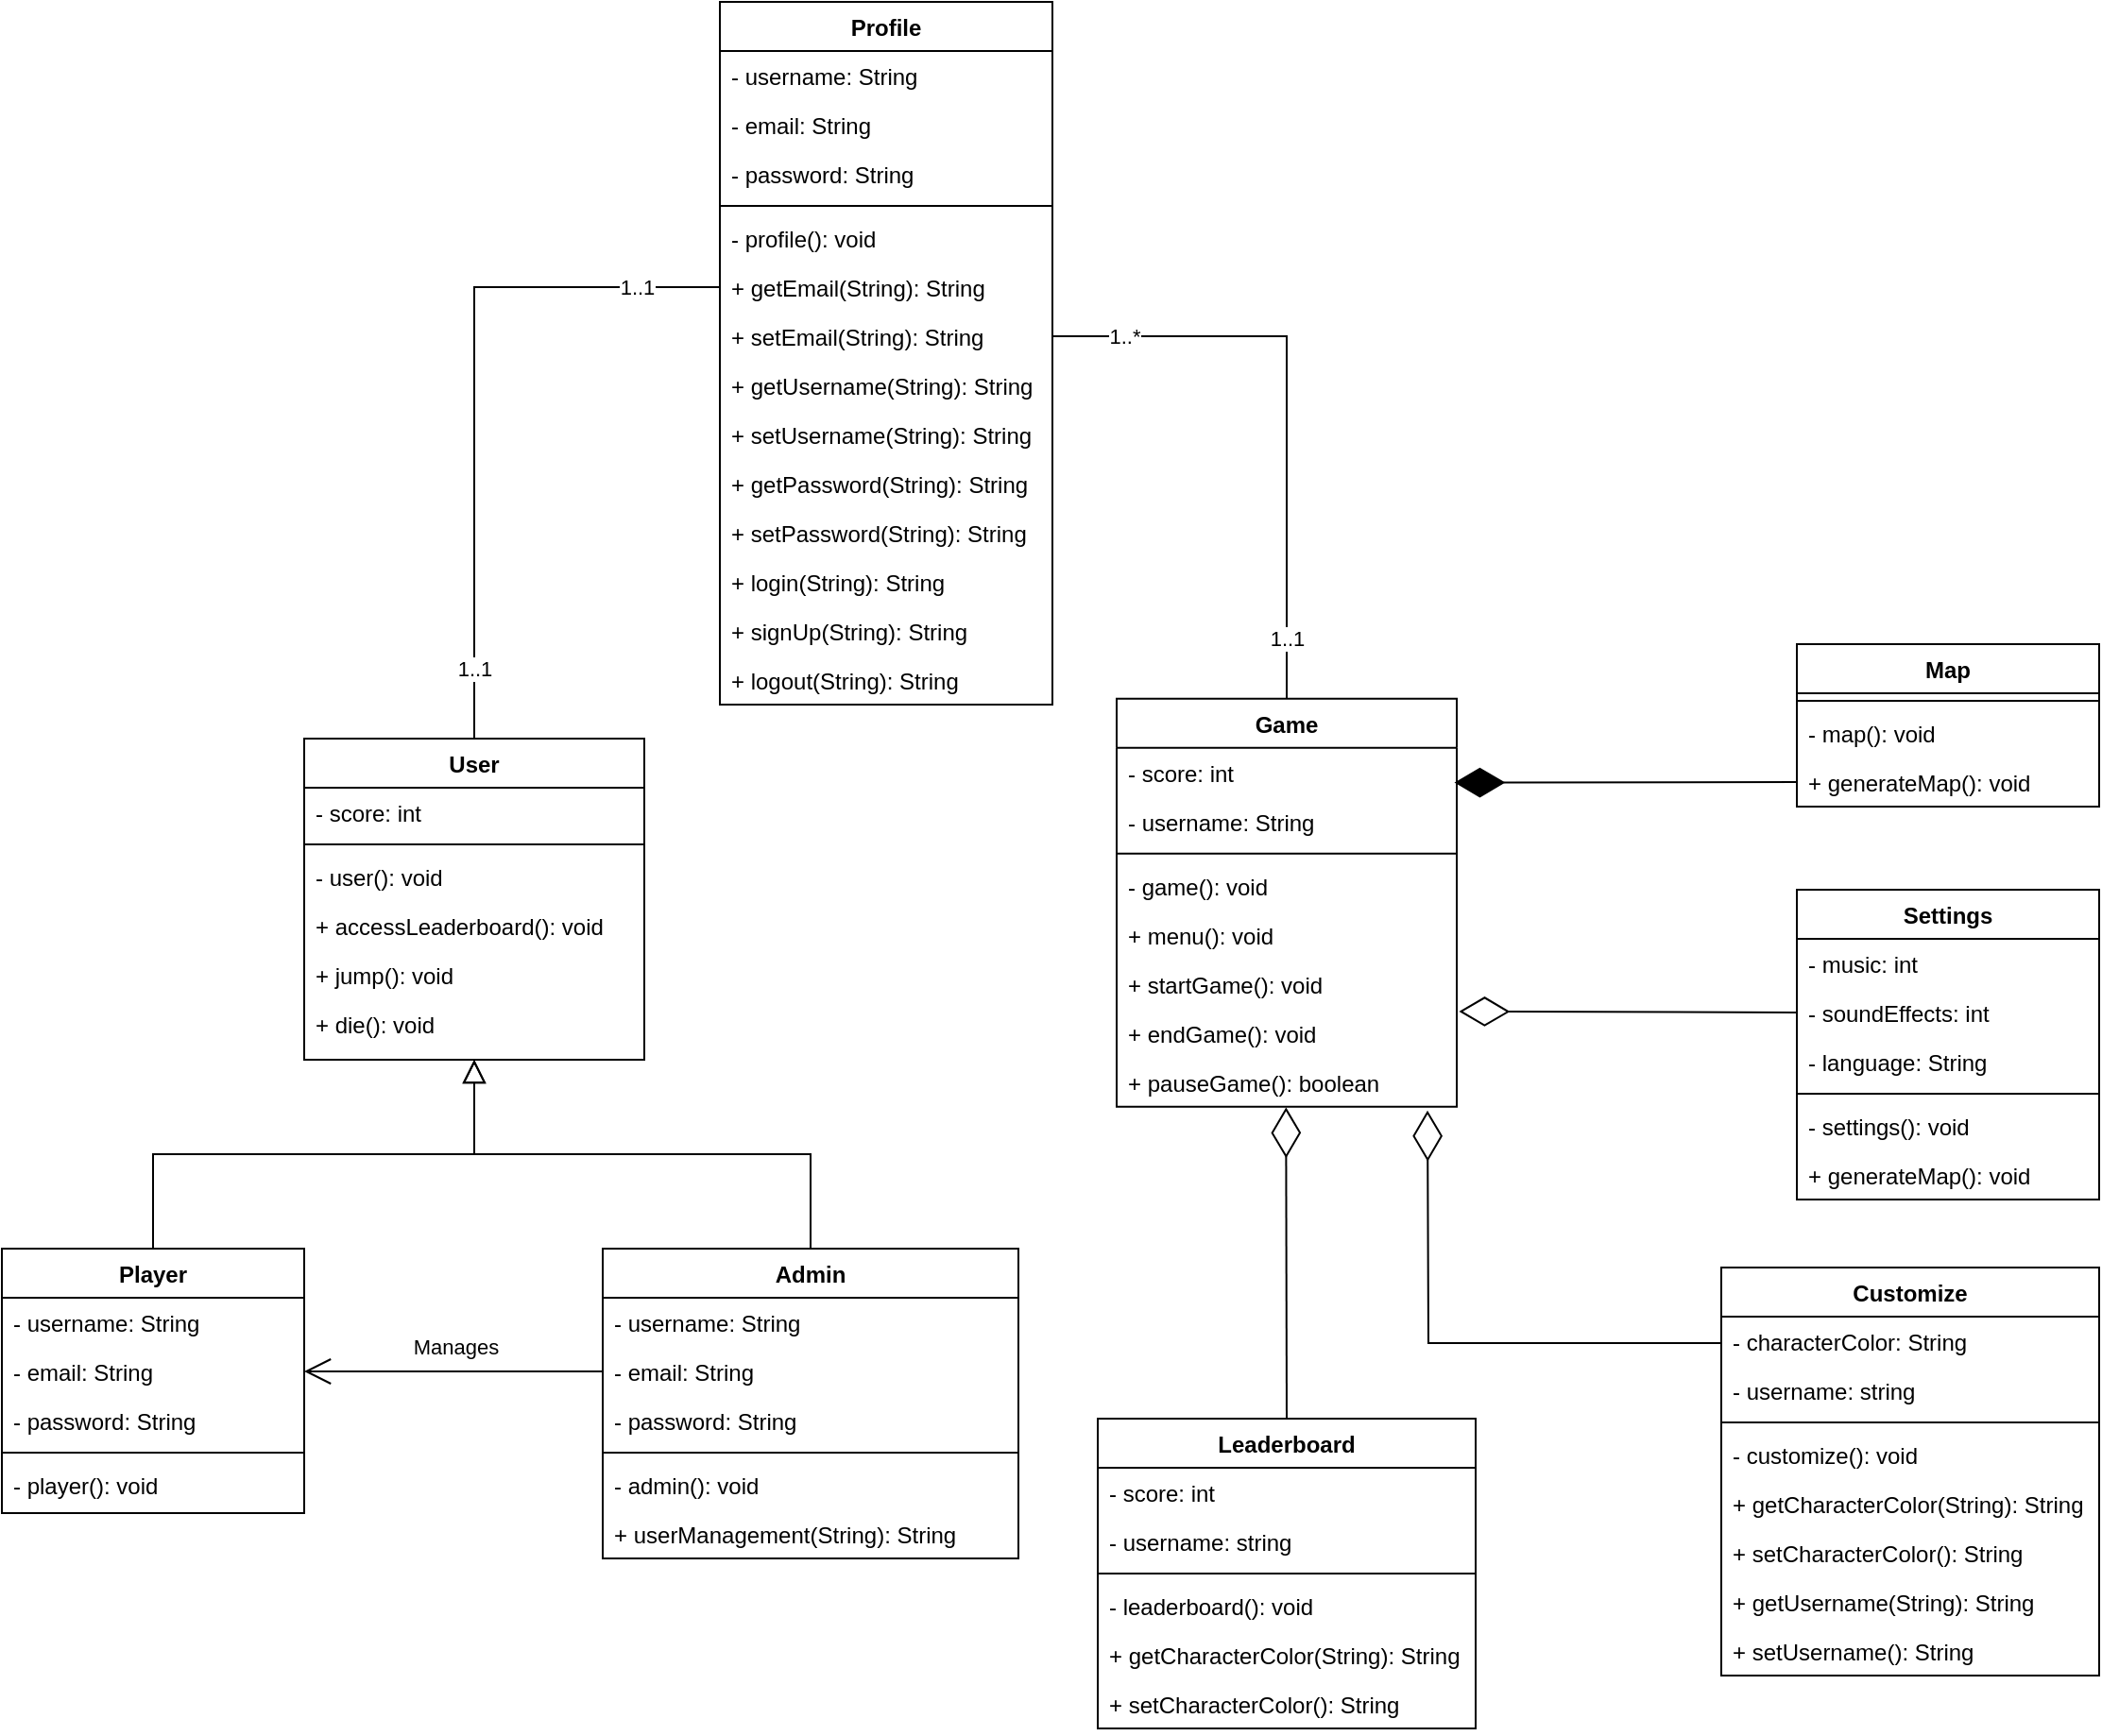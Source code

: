 <mxfile version="24.2.5" type="device">
  <diagram id="C5RBs43oDa-KdzZeNtuy" name="Page-1">
    <mxGraphModel dx="1313" dy="896" grid="1" gridSize="10" guides="1" tooltips="1" connect="1" arrows="1" fold="1" page="1" pageScale="1" pageWidth="1169" pageHeight="1000" math="0" shadow="0">
      <root>
        <mxCell id="WIyWlLk6GJQsqaUBKTNV-0" />
        <mxCell id="WIyWlLk6GJQsqaUBKTNV-1" parent="WIyWlLk6GJQsqaUBKTNV-0" />
        <mxCell id="zkfFHV4jXpPFQw0GAbJ--0" value="User" style="swimlane;fontStyle=1;align=center;verticalAlign=top;childLayout=stackLayout;horizontal=1;startSize=26;horizontalStack=0;resizeParent=1;resizeLast=0;collapsible=1;marginBottom=0;rounded=0;shadow=0;strokeWidth=1;" parent="WIyWlLk6GJQsqaUBKTNV-1" vertex="1">
          <mxGeometry x="180" y="400" width="180" height="170" as="geometry">
            <mxRectangle x="230" y="140" width="160" height="26" as="alternateBounds" />
          </mxGeometry>
        </mxCell>
        <mxCell id="nCQw4p5Y1V4AK3sGySf0-23" value="- score: int" style="text;strokeColor=none;fillColor=none;align=left;verticalAlign=top;spacingLeft=4;spacingRight=4;overflow=hidden;rotatable=0;points=[[0,0.5],[1,0.5]];portConstraint=eastwest;whiteSpace=wrap;html=1;" parent="zkfFHV4jXpPFQw0GAbJ--0" vertex="1">
          <mxGeometry y="26" width="180" height="26" as="geometry" />
        </mxCell>
        <mxCell id="zkfFHV4jXpPFQw0GAbJ--4" value="" style="line;html=1;strokeWidth=1;align=left;verticalAlign=middle;spacingTop=-1;spacingLeft=3;spacingRight=3;rotatable=0;labelPosition=right;points=[];portConstraint=eastwest;" parent="zkfFHV4jXpPFQw0GAbJ--0" vertex="1">
          <mxGeometry y="52" width="180" height="8" as="geometry" />
        </mxCell>
        <mxCell id="Xsj0WhY9JLf9tFIvLlG9-69" value="- user(): void" style="text;align=left;verticalAlign=top;spacingLeft=4;spacingRight=4;overflow=hidden;rotatable=0;points=[[0,0.5],[1,0.5]];portConstraint=eastwest;" vertex="1" parent="zkfFHV4jXpPFQw0GAbJ--0">
          <mxGeometry y="60" width="180" height="26" as="geometry" />
        </mxCell>
        <mxCell id="nCQw4p5Y1V4AK3sGySf0-25" value="+ accessLeaderboard(): void" style="text;align=left;verticalAlign=top;spacingLeft=4;spacingRight=4;overflow=hidden;rotatable=0;points=[[0,0.5],[1,0.5]];portConstraint=eastwest;" parent="zkfFHV4jXpPFQw0GAbJ--0" vertex="1">
          <mxGeometry y="86" width="180" height="26" as="geometry" />
        </mxCell>
        <mxCell id="nCQw4p5Y1V4AK3sGySf0-26" value="+ jump(): void" style="text;align=left;verticalAlign=top;spacingLeft=4;spacingRight=4;overflow=hidden;rotatable=0;points=[[0,0.5],[1,0.5]];portConstraint=eastwest;" parent="zkfFHV4jXpPFQw0GAbJ--0" vertex="1">
          <mxGeometry y="112" width="180" height="26" as="geometry" />
        </mxCell>
        <mxCell id="nCQw4p5Y1V4AK3sGySf0-27" value="+ die(): void" style="text;align=left;verticalAlign=top;spacingLeft=4;spacingRight=4;overflow=hidden;rotatable=0;points=[[0,0.5],[1,0.5]];portConstraint=eastwest;" parent="zkfFHV4jXpPFQw0GAbJ--0" vertex="1">
          <mxGeometry y="138" width="180" height="26" as="geometry" />
        </mxCell>
        <mxCell id="zkfFHV4jXpPFQw0GAbJ--6" value="Player" style="swimlane;fontStyle=1;align=center;verticalAlign=top;childLayout=stackLayout;horizontal=1;startSize=26;horizontalStack=0;resizeParent=1;resizeLast=0;collapsible=1;marginBottom=0;rounded=0;shadow=0;strokeWidth=1;" parent="WIyWlLk6GJQsqaUBKTNV-1" vertex="1">
          <mxGeometry x="20" y="670" width="160" height="140" as="geometry">
            <mxRectangle x="130" y="380" width="160" height="26" as="alternateBounds" />
          </mxGeometry>
        </mxCell>
        <mxCell id="zkfFHV4jXpPFQw0GAbJ--1" value="- username: String" style="text;align=left;verticalAlign=top;spacingLeft=4;spacingRight=4;overflow=hidden;rotatable=0;points=[[0,0.5],[1,0.5]];portConstraint=eastwest;" parent="zkfFHV4jXpPFQw0GAbJ--6" vertex="1">
          <mxGeometry y="26" width="160" height="26" as="geometry" />
        </mxCell>
        <mxCell id="zkfFHV4jXpPFQw0GAbJ--2" value="- email: String" style="text;align=left;verticalAlign=top;spacingLeft=4;spacingRight=4;overflow=hidden;rotatable=0;points=[[0,0.5],[1,0.5]];portConstraint=eastwest;rounded=0;shadow=0;html=0;" parent="zkfFHV4jXpPFQw0GAbJ--6" vertex="1">
          <mxGeometry y="52" width="160" height="26" as="geometry" />
        </mxCell>
        <mxCell id="zkfFHV4jXpPFQw0GAbJ--3" value="- password: String" style="text;align=left;verticalAlign=top;spacingLeft=4;spacingRight=4;overflow=hidden;rotatable=0;points=[[0,0.5],[1,0.5]];portConstraint=eastwest;rounded=0;shadow=0;html=0;" parent="zkfFHV4jXpPFQw0GAbJ--6" vertex="1">
          <mxGeometry y="78" width="160" height="26" as="geometry" />
        </mxCell>
        <mxCell id="zkfFHV4jXpPFQw0GAbJ--9" value="" style="line;html=1;strokeWidth=1;align=left;verticalAlign=middle;spacingTop=-1;spacingLeft=3;spacingRight=3;rotatable=0;labelPosition=right;points=[];portConstraint=eastwest;" parent="zkfFHV4jXpPFQw0GAbJ--6" vertex="1">
          <mxGeometry y="104" width="160" height="8" as="geometry" />
        </mxCell>
        <mxCell id="Xsj0WhY9JLf9tFIvLlG9-68" value="- player(): void" style="text;align=left;verticalAlign=top;spacingLeft=4;spacingRight=4;overflow=hidden;rotatable=0;points=[[0,0.5],[1,0.5]];portConstraint=eastwest;" vertex="1" parent="zkfFHV4jXpPFQw0GAbJ--6">
          <mxGeometry y="112" width="160" height="26" as="geometry" />
        </mxCell>
        <mxCell id="zkfFHV4jXpPFQw0GAbJ--12" value="" style="endArrow=block;endSize=10;endFill=0;shadow=0;strokeWidth=1;rounded=0;curved=0;edgeStyle=elbowEdgeStyle;elbow=vertical;" parent="WIyWlLk6GJQsqaUBKTNV-1" source="zkfFHV4jXpPFQw0GAbJ--6" target="zkfFHV4jXpPFQw0GAbJ--0" edge="1">
          <mxGeometry width="160" relative="1" as="geometry">
            <mxPoint x="160" y="513" as="sourcePoint" />
            <mxPoint x="160" y="513" as="targetPoint" />
          </mxGeometry>
        </mxCell>
        <mxCell id="zkfFHV4jXpPFQw0GAbJ--13" value="Admin" style="swimlane;fontStyle=1;align=center;verticalAlign=top;childLayout=stackLayout;horizontal=1;startSize=26;horizontalStack=0;resizeParent=1;resizeLast=0;collapsible=1;marginBottom=0;rounded=0;shadow=0;strokeWidth=1;" parent="WIyWlLk6GJQsqaUBKTNV-1" vertex="1">
          <mxGeometry x="338" y="670" width="220" height="164" as="geometry">
            <mxRectangle x="340" y="380" width="170" height="26" as="alternateBounds" />
          </mxGeometry>
        </mxCell>
        <mxCell id="nCQw4p5Y1V4AK3sGySf0-20" value="- username: String" style="text;align=left;verticalAlign=top;spacingLeft=4;spacingRight=4;overflow=hidden;rotatable=0;points=[[0,0.5],[1,0.5]];portConstraint=eastwest;" parent="zkfFHV4jXpPFQw0GAbJ--13" vertex="1">
          <mxGeometry y="26" width="220" height="26" as="geometry" />
        </mxCell>
        <mxCell id="nCQw4p5Y1V4AK3sGySf0-21" value="- email: String" style="text;align=left;verticalAlign=top;spacingLeft=4;spacingRight=4;overflow=hidden;rotatable=0;points=[[0,0.5],[1,0.5]];portConstraint=eastwest;rounded=0;shadow=0;html=0;" parent="zkfFHV4jXpPFQw0GAbJ--13" vertex="1">
          <mxGeometry y="52" width="220" height="26" as="geometry" />
        </mxCell>
        <mxCell id="nCQw4p5Y1V4AK3sGySf0-22" value="- password: String" style="text;align=left;verticalAlign=top;spacingLeft=4;spacingRight=4;overflow=hidden;rotatable=0;points=[[0,0.5],[1,0.5]];portConstraint=eastwest;rounded=0;shadow=0;html=0;" parent="zkfFHV4jXpPFQw0GAbJ--13" vertex="1">
          <mxGeometry y="78" width="220" height="26" as="geometry" />
        </mxCell>
        <mxCell id="zkfFHV4jXpPFQw0GAbJ--15" value="" style="line;html=1;strokeWidth=1;align=left;verticalAlign=middle;spacingTop=-1;spacingLeft=3;spacingRight=3;rotatable=0;labelPosition=right;points=[];portConstraint=eastwest;" parent="zkfFHV4jXpPFQw0GAbJ--13" vertex="1">
          <mxGeometry y="104" width="220" height="8" as="geometry" />
        </mxCell>
        <mxCell id="nCQw4p5Y1V4AK3sGySf0-24" value="- admin(): void" style="text;align=left;verticalAlign=top;spacingLeft=4;spacingRight=4;overflow=hidden;rotatable=0;points=[[0,0.5],[1,0.5]];portConstraint=eastwest;" parent="zkfFHV4jXpPFQw0GAbJ--13" vertex="1">
          <mxGeometry y="112" width="220" height="26" as="geometry" />
        </mxCell>
        <mxCell id="Xsj0WhY9JLf9tFIvLlG9-67" value="+ userManagement(String): String" style="text;align=left;verticalAlign=top;spacingLeft=4;spacingRight=4;overflow=hidden;rotatable=0;points=[[0,0.5],[1,0.5]];portConstraint=eastwest;" vertex="1" parent="zkfFHV4jXpPFQw0GAbJ--13">
          <mxGeometry y="138" width="220" height="26" as="geometry" />
        </mxCell>
        <mxCell id="zkfFHV4jXpPFQw0GAbJ--16" value="" style="endArrow=block;endSize=10;endFill=0;shadow=0;strokeWidth=1;rounded=0;curved=0;edgeStyle=elbowEdgeStyle;elbow=vertical;" parent="WIyWlLk6GJQsqaUBKTNV-1" source="zkfFHV4jXpPFQw0GAbJ--13" target="zkfFHV4jXpPFQw0GAbJ--0" edge="1">
          <mxGeometry width="160" relative="1" as="geometry">
            <mxPoint x="170" y="683" as="sourcePoint" />
            <mxPoint x="270" y="581" as="targetPoint" />
          </mxGeometry>
        </mxCell>
        <mxCell id="nCQw4p5Y1V4AK3sGySf0-29" value="Map" style="swimlane;fontStyle=1;align=center;verticalAlign=top;childLayout=stackLayout;horizontal=1;startSize=26;horizontalStack=0;resizeParent=1;resizeParentMax=0;resizeLast=0;collapsible=1;marginBottom=0;whiteSpace=wrap;html=1;" parent="WIyWlLk6GJQsqaUBKTNV-1" vertex="1">
          <mxGeometry x="970" y="350" width="160" height="86" as="geometry" />
        </mxCell>
        <mxCell id="nCQw4p5Y1V4AK3sGySf0-31" value="" style="line;strokeWidth=1;fillColor=none;align=left;verticalAlign=middle;spacingTop=-1;spacingLeft=3;spacingRight=3;rotatable=0;labelPosition=right;points=[];portConstraint=eastwest;strokeColor=inherit;" parent="nCQw4p5Y1V4AK3sGySf0-29" vertex="1">
          <mxGeometry y="26" width="160" height="8" as="geometry" />
        </mxCell>
        <mxCell id="Xsj0WhY9JLf9tFIvLlG9-72" value="- map(): void" style="text;align=left;verticalAlign=top;spacingLeft=4;spacingRight=4;overflow=hidden;rotatable=0;points=[[0,0.5],[1,0.5]];portConstraint=eastwest;" vertex="1" parent="nCQw4p5Y1V4AK3sGySf0-29">
          <mxGeometry y="34" width="160" height="26" as="geometry" />
        </mxCell>
        <mxCell id="nCQw4p5Y1V4AK3sGySf0-33" value="+ generateMap(): void" style="text;align=left;verticalAlign=top;spacingLeft=4;spacingRight=4;overflow=hidden;rotatable=0;points=[[0,0.5],[1,0.5]];portConstraint=eastwest;" parent="nCQw4p5Y1V4AK3sGySf0-29" vertex="1">
          <mxGeometry y="60" width="160" height="26" as="geometry" />
        </mxCell>
        <mxCell id="nCQw4p5Y1V4AK3sGySf0-38" value="Game" style="swimlane;fontStyle=1;align=center;verticalAlign=top;childLayout=stackLayout;horizontal=1;startSize=26;horizontalStack=0;resizeParent=1;resizeLast=0;collapsible=1;marginBottom=0;rounded=0;shadow=0;strokeWidth=1;" parent="WIyWlLk6GJQsqaUBKTNV-1" vertex="1">
          <mxGeometry x="610" y="378.86" width="180" height="216" as="geometry">
            <mxRectangle x="230" y="140" width="160" height="26" as="alternateBounds" />
          </mxGeometry>
        </mxCell>
        <mxCell id="nCQw4p5Y1V4AK3sGySf0-39" value="- score: int" style="text;strokeColor=none;fillColor=none;align=left;verticalAlign=top;spacingLeft=4;spacingRight=4;overflow=hidden;rotatable=0;points=[[0,0.5],[1,0.5]];portConstraint=eastwest;whiteSpace=wrap;html=1;" parent="nCQw4p5Y1V4AK3sGySf0-38" vertex="1">
          <mxGeometry y="26" width="180" height="26" as="geometry" />
        </mxCell>
        <mxCell id="Xsj0WhY9JLf9tFIvLlG9-45" value="- username: String" style="text;strokeColor=none;fillColor=none;align=left;verticalAlign=top;spacingLeft=4;spacingRight=4;overflow=hidden;rotatable=0;points=[[0,0.5],[1,0.5]];portConstraint=eastwest;whiteSpace=wrap;html=1;" vertex="1" parent="nCQw4p5Y1V4AK3sGySf0-38">
          <mxGeometry y="52" width="180" height="26" as="geometry" />
        </mxCell>
        <mxCell id="nCQw4p5Y1V4AK3sGySf0-40" value="" style="line;html=1;strokeWidth=1;align=left;verticalAlign=middle;spacingTop=-1;spacingLeft=3;spacingRight=3;rotatable=0;labelPosition=right;points=[];portConstraint=eastwest;" parent="nCQw4p5Y1V4AK3sGySf0-38" vertex="1">
          <mxGeometry y="78" width="180" height="8" as="geometry" />
        </mxCell>
        <mxCell id="Xsj0WhY9JLf9tFIvLlG9-71" value="- game(): void" style="text;align=left;verticalAlign=top;spacingLeft=4;spacingRight=4;overflow=hidden;rotatable=0;points=[[0,0.5],[1,0.5]];portConstraint=eastwest;" vertex="1" parent="nCQw4p5Y1V4AK3sGySf0-38">
          <mxGeometry y="86" width="180" height="26" as="geometry" />
        </mxCell>
        <mxCell id="Xsj0WhY9JLf9tFIvLlG9-39" value="+ menu(): void" style="text;align=left;verticalAlign=top;spacingLeft=4;spacingRight=4;overflow=hidden;rotatable=0;points=[[0,0.5],[1,0.5]];portConstraint=eastwest;" vertex="1" parent="nCQw4p5Y1V4AK3sGySf0-38">
          <mxGeometry y="112" width="180" height="26" as="geometry" />
        </mxCell>
        <mxCell id="nCQw4p5Y1V4AK3sGySf0-4" value="+ startGame(): void" style="text;align=left;verticalAlign=top;spacingLeft=4;spacingRight=4;overflow=hidden;rotatable=0;points=[[0,0.5],[1,0.5]];portConstraint=eastwest;" parent="nCQw4p5Y1V4AK3sGySf0-38" vertex="1">
          <mxGeometry y="138" width="180" height="26" as="geometry" />
        </mxCell>
        <mxCell id="nCQw4p5Y1V4AK3sGySf0-7" value="+ endGame(): void" style="text;align=left;verticalAlign=top;spacingLeft=4;spacingRight=4;overflow=hidden;rotatable=0;points=[[0,0.5],[1,0.5]];portConstraint=eastwest;" parent="nCQw4p5Y1V4AK3sGySf0-38" vertex="1">
          <mxGeometry y="164" width="180" height="26" as="geometry" />
        </mxCell>
        <mxCell id="nCQw4p5Y1V4AK3sGySf0-6" value="+ pauseGame(): boolean" style="text;align=left;verticalAlign=top;spacingLeft=4;spacingRight=4;overflow=hidden;rotatable=0;points=[[0,0.5],[1,0.5]];portConstraint=eastwest;" parent="nCQw4p5Y1V4AK3sGySf0-38" vertex="1">
          <mxGeometry y="190" width="180" height="26" as="geometry" />
        </mxCell>
        <mxCell id="RiI_xciBI9n35Nr_kwLT-0" value="Settings" style="swimlane;fontStyle=1;align=center;verticalAlign=top;childLayout=stackLayout;horizontal=1;startSize=26;horizontalStack=0;resizeParent=1;resizeParentMax=0;resizeLast=0;collapsible=1;marginBottom=0;whiteSpace=wrap;html=1;" parent="WIyWlLk6GJQsqaUBKTNV-1" vertex="1">
          <mxGeometry x="970" y="480" width="160" height="164" as="geometry" />
        </mxCell>
        <mxCell id="RiI_xciBI9n35Nr_kwLT-1" value="- music: int" style="text;strokeColor=none;fillColor=none;align=left;verticalAlign=top;spacingLeft=4;spacingRight=4;overflow=hidden;rotatable=0;points=[[0,0.5],[1,0.5]];portConstraint=eastwest;whiteSpace=wrap;html=1;" parent="RiI_xciBI9n35Nr_kwLT-0" vertex="1">
          <mxGeometry y="26" width="160" height="26" as="geometry" />
        </mxCell>
        <mxCell id="Xsj0WhY9JLf9tFIvLlG9-33" value="- soundEffects: int" style="text;strokeColor=none;fillColor=none;align=left;verticalAlign=top;spacingLeft=4;spacingRight=4;overflow=hidden;rotatable=0;points=[[0,0.5],[1,0.5]];portConstraint=eastwest;whiteSpace=wrap;html=1;" vertex="1" parent="RiI_xciBI9n35Nr_kwLT-0">
          <mxGeometry y="52" width="160" height="26" as="geometry" />
        </mxCell>
        <mxCell id="Xsj0WhY9JLf9tFIvLlG9-34" value="- language: String" style="text;strokeColor=none;fillColor=none;align=left;verticalAlign=top;spacingLeft=4;spacingRight=4;overflow=hidden;rotatable=0;points=[[0,0.5],[1,0.5]];portConstraint=eastwest;whiteSpace=wrap;html=1;" vertex="1" parent="RiI_xciBI9n35Nr_kwLT-0">
          <mxGeometry y="78" width="160" height="26" as="geometry" />
        </mxCell>
        <mxCell id="RiI_xciBI9n35Nr_kwLT-2" value="" style="line;strokeWidth=1;fillColor=none;align=left;verticalAlign=middle;spacingTop=-1;spacingLeft=3;spacingRight=3;rotatable=0;labelPosition=right;points=[];portConstraint=eastwest;strokeColor=inherit;" parent="RiI_xciBI9n35Nr_kwLT-0" vertex="1">
          <mxGeometry y="104" width="160" height="8" as="geometry" />
        </mxCell>
        <mxCell id="Xsj0WhY9JLf9tFIvLlG9-73" value="- settings(): void" style="text;align=left;verticalAlign=top;spacingLeft=4;spacingRight=4;overflow=hidden;rotatable=0;points=[[0,0.5],[1,0.5]];portConstraint=eastwest;" vertex="1" parent="RiI_xciBI9n35Nr_kwLT-0">
          <mxGeometry y="112" width="160" height="26" as="geometry" />
        </mxCell>
        <mxCell id="RiI_xciBI9n35Nr_kwLT-3" value="+ generateMap(): void" style="text;align=left;verticalAlign=top;spacingLeft=4;spacingRight=4;overflow=hidden;rotatable=0;points=[[0,0.5],[1,0.5]];portConstraint=eastwest;" parent="RiI_xciBI9n35Nr_kwLT-0" vertex="1">
          <mxGeometry y="138" width="160" height="26" as="geometry" />
        </mxCell>
        <mxCell id="RiI_xciBI9n35Nr_kwLT-4" value="Customize" style="swimlane;fontStyle=1;align=center;verticalAlign=top;childLayout=stackLayout;horizontal=1;startSize=26;horizontalStack=0;resizeParent=1;resizeParentMax=0;resizeLast=0;collapsible=1;marginBottom=0;whiteSpace=wrap;html=1;" parent="WIyWlLk6GJQsqaUBKTNV-1" vertex="1">
          <mxGeometry x="930" y="680" width="200" height="216" as="geometry" />
        </mxCell>
        <mxCell id="Xsj0WhY9JLf9tFIvLlG9-1" value="- characterColor: String" style="text;strokeColor=none;fillColor=none;align=left;verticalAlign=top;spacingLeft=4;spacingRight=4;overflow=hidden;rotatable=0;points=[[0,0.5],[1,0.5]];portConstraint=eastwest;whiteSpace=wrap;html=1;" vertex="1" parent="RiI_xciBI9n35Nr_kwLT-4">
          <mxGeometry y="26" width="200" height="26" as="geometry" />
        </mxCell>
        <mxCell id="Xsj0WhY9JLf9tFIvLlG9-2" value="- username: string" style="text;strokeColor=none;fillColor=none;align=left;verticalAlign=top;spacingLeft=4;spacingRight=4;overflow=hidden;rotatable=0;points=[[0,0.5],[1,0.5]];portConstraint=eastwest;whiteSpace=wrap;html=1;" vertex="1" parent="RiI_xciBI9n35Nr_kwLT-4">
          <mxGeometry y="52" width="200" height="26" as="geometry" />
        </mxCell>
        <mxCell id="RiI_xciBI9n35Nr_kwLT-6" value="" style="line;strokeWidth=1;fillColor=none;align=left;verticalAlign=middle;spacingTop=-1;spacingLeft=3;spacingRight=3;rotatable=0;labelPosition=right;points=[];portConstraint=eastwest;strokeColor=inherit;" parent="RiI_xciBI9n35Nr_kwLT-4" vertex="1">
          <mxGeometry y="78" width="200" height="8" as="geometry" />
        </mxCell>
        <mxCell id="Xsj0WhY9JLf9tFIvLlG9-74" value="- customize(): void" style="text;align=left;verticalAlign=top;spacingLeft=4;spacingRight=4;overflow=hidden;rotatable=0;points=[[0,0.5],[1,0.5]];portConstraint=eastwest;" vertex="1" parent="RiI_xciBI9n35Nr_kwLT-4">
          <mxGeometry y="86" width="200" height="26" as="geometry" />
        </mxCell>
        <mxCell id="RiI_xciBI9n35Nr_kwLT-7" value="+ getCharacterColor(String): String" style="text;align=left;verticalAlign=top;spacingLeft=4;spacingRight=4;overflow=hidden;rotatable=0;points=[[0,0.5],[1,0.5]];portConstraint=eastwest;" parent="RiI_xciBI9n35Nr_kwLT-4" vertex="1">
          <mxGeometry y="112" width="200" height="26" as="geometry" />
        </mxCell>
        <mxCell id="Xsj0WhY9JLf9tFIvLlG9-3" value="+ setCharacterColor(): String" style="text;align=left;verticalAlign=top;spacingLeft=4;spacingRight=4;overflow=hidden;rotatable=0;points=[[0,0.5],[1,0.5]];portConstraint=eastwest;" vertex="1" parent="RiI_xciBI9n35Nr_kwLT-4">
          <mxGeometry y="138" width="200" height="26" as="geometry" />
        </mxCell>
        <mxCell id="Xsj0WhY9JLf9tFIvLlG9-76" value="+ getUsername(String): String" style="text;align=left;verticalAlign=top;spacingLeft=4;spacingRight=4;overflow=hidden;rotatable=0;points=[[0,0.5],[1,0.5]];portConstraint=eastwest;" vertex="1" parent="RiI_xciBI9n35Nr_kwLT-4">
          <mxGeometry y="164" width="200" height="26" as="geometry" />
        </mxCell>
        <mxCell id="Xsj0WhY9JLf9tFIvLlG9-77" value="+ setUsername(): String" style="text;align=left;verticalAlign=top;spacingLeft=4;spacingRight=4;overflow=hidden;rotatable=0;points=[[0,0.5],[1,0.5]];portConstraint=eastwest;" vertex="1" parent="RiI_xciBI9n35Nr_kwLT-4">
          <mxGeometry y="190" width="200" height="26" as="geometry" />
        </mxCell>
        <mxCell id="RiI_xciBI9n35Nr_kwLT-12" value="Profile" style="swimlane;fontStyle=1;align=center;verticalAlign=top;childLayout=stackLayout;horizontal=1;startSize=26;horizontalStack=0;resizeParent=1;resizeParentMax=0;resizeLast=0;collapsible=1;marginBottom=0;whiteSpace=wrap;html=1;" parent="WIyWlLk6GJQsqaUBKTNV-1" vertex="1">
          <mxGeometry x="400" y="10" width="176" height="372" as="geometry" />
        </mxCell>
        <mxCell id="Xsj0WhY9JLf9tFIvLlG9-4" value="- username: String" style="text;align=left;verticalAlign=top;spacingLeft=4;spacingRight=4;overflow=hidden;rotatable=0;points=[[0,0.5],[1,0.5]];portConstraint=eastwest;" vertex="1" parent="RiI_xciBI9n35Nr_kwLT-12">
          <mxGeometry y="26" width="176" height="26" as="geometry" />
        </mxCell>
        <mxCell id="Xsj0WhY9JLf9tFIvLlG9-5" value="- email: String" style="text;align=left;verticalAlign=top;spacingLeft=4;spacingRight=4;overflow=hidden;rotatable=0;points=[[0,0.5],[1,0.5]];portConstraint=eastwest;rounded=0;shadow=0;html=0;" vertex="1" parent="RiI_xciBI9n35Nr_kwLT-12">
          <mxGeometry y="52" width="176" height="26" as="geometry" />
        </mxCell>
        <mxCell id="Xsj0WhY9JLf9tFIvLlG9-6" value="- password: String" style="text;align=left;verticalAlign=top;spacingLeft=4;spacingRight=4;overflow=hidden;rotatable=0;points=[[0,0.5],[1,0.5]];portConstraint=eastwest;rounded=0;shadow=0;html=0;" vertex="1" parent="RiI_xciBI9n35Nr_kwLT-12">
          <mxGeometry y="78" width="176" height="26" as="geometry" />
        </mxCell>
        <mxCell id="RiI_xciBI9n35Nr_kwLT-14" value="" style="line;strokeWidth=1;fillColor=none;align=left;verticalAlign=middle;spacingTop=-1;spacingLeft=3;spacingRight=3;rotatable=0;labelPosition=right;points=[];portConstraint=eastwest;strokeColor=inherit;" parent="RiI_xciBI9n35Nr_kwLT-12" vertex="1">
          <mxGeometry y="104" width="176" height="8" as="geometry" />
        </mxCell>
        <mxCell id="Xsj0WhY9JLf9tFIvLlG9-70" value="- profile(): void" style="text;align=left;verticalAlign=top;spacingLeft=4;spacingRight=4;overflow=hidden;rotatable=0;points=[[0,0.5],[1,0.5]];portConstraint=eastwest;" vertex="1" parent="RiI_xciBI9n35Nr_kwLT-12">
          <mxGeometry y="112" width="176" height="26" as="geometry" />
        </mxCell>
        <mxCell id="Xsj0WhY9JLf9tFIvLlG9-20" value="+ getEmail(String): String" style="text;align=left;verticalAlign=top;spacingLeft=4;spacingRight=4;overflow=hidden;rotatable=0;points=[[0,0.5],[1,0.5]];portConstraint=eastwest;" vertex="1" parent="RiI_xciBI9n35Nr_kwLT-12">
          <mxGeometry y="138" width="176" height="26" as="geometry" />
        </mxCell>
        <mxCell id="Xsj0WhY9JLf9tFIvLlG9-21" value="+ setEmail(String): String" style="text;align=left;verticalAlign=top;spacingLeft=4;spacingRight=4;overflow=hidden;rotatable=0;points=[[0,0.5],[1,0.5]];portConstraint=eastwest;" vertex="1" parent="RiI_xciBI9n35Nr_kwLT-12">
          <mxGeometry y="164" width="176" height="26" as="geometry" />
        </mxCell>
        <mxCell id="Xsj0WhY9JLf9tFIvLlG9-29" value="+ getUsername(String): String" style="text;align=left;verticalAlign=top;spacingLeft=4;spacingRight=4;overflow=hidden;rotatable=0;points=[[0,0.5],[1,0.5]];portConstraint=eastwest;" vertex="1" parent="RiI_xciBI9n35Nr_kwLT-12">
          <mxGeometry y="190" width="176" height="26" as="geometry" />
        </mxCell>
        <mxCell id="Xsj0WhY9JLf9tFIvLlG9-30" value="+ setUsername(String): String" style="text;align=left;verticalAlign=top;spacingLeft=4;spacingRight=4;overflow=hidden;rotatable=0;points=[[0,0.5],[1,0.5]];portConstraint=eastwest;" vertex="1" parent="RiI_xciBI9n35Nr_kwLT-12">
          <mxGeometry y="216" width="176" height="26" as="geometry" />
        </mxCell>
        <mxCell id="Xsj0WhY9JLf9tFIvLlG9-32" value="+ getPassword(String): String" style="text;align=left;verticalAlign=top;spacingLeft=4;spacingRight=4;overflow=hidden;rotatable=0;points=[[0,0.5],[1,0.5]];portConstraint=eastwest;" vertex="1" parent="RiI_xciBI9n35Nr_kwLT-12">
          <mxGeometry y="242" width="176" height="26" as="geometry" />
        </mxCell>
        <mxCell id="Xsj0WhY9JLf9tFIvLlG9-31" value="+ setPassword(String): String" style="text;align=left;verticalAlign=top;spacingLeft=4;spacingRight=4;overflow=hidden;rotatable=0;points=[[0,0.5],[1,0.5]];portConstraint=eastwest;" vertex="1" parent="RiI_xciBI9n35Nr_kwLT-12">
          <mxGeometry y="268" width="176" height="26" as="geometry" />
        </mxCell>
        <mxCell id="Xsj0WhY9JLf9tFIvLlG9-78" value="+ login(String): String" style="text;align=left;verticalAlign=top;spacingLeft=4;spacingRight=4;overflow=hidden;rotatable=0;points=[[0,0.5],[1,0.5]];portConstraint=eastwest;" vertex="1" parent="RiI_xciBI9n35Nr_kwLT-12">
          <mxGeometry y="294" width="176" height="26" as="geometry" />
        </mxCell>
        <mxCell id="Xsj0WhY9JLf9tFIvLlG9-79" value="+ signUp(String): String" style="text;align=left;verticalAlign=top;spacingLeft=4;spacingRight=4;overflow=hidden;rotatable=0;points=[[0,0.5],[1,0.5]];portConstraint=eastwest;" vertex="1" parent="RiI_xciBI9n35Nr_kwLT-12">
          <mxGeometry y="320" width="176" height="26" as="geometry" />
        </mxCell>
        <mxCell id="Xsj0WhY9JLf9tFIvLlG9-81" value="+ logout(String): String" style="text;align=left;verticalAlign=top;spacingLeft=4;spacingRight=4;overflow=hidden;rotatable=0;points=[[0,0.5],[1,0.5]];portConstraint=eastwest;" vertex="1" parent="RiI_xciBI9n35Nr_kwLT-12">
          <mxGeometry y="346" width="176" height="26" as="geometry" />
        </mxCell>
        <mxCell id="Xsj0WhY9JLf9tFIvLlG9-42" value="" style="endArrow=none;html=1;edgeStyle=orthogonalEdgeStyle;rounded=0;exitX=1;exitY=0.5;exitDx=0;exitDy=0;entryX=0.5;entryY=0;entryDx=0;entryDy=0;" edge="1" parent="WIyWlLk6GJQsqaUBKTNV-1" source="Xsj0WhY9JLf9tFIvLlG9-21" target="nCQw4p5Y1V4AK3sGySf0-38">
          <mxGeometry relative="1" as="geometry">
            <mxPoint x="420" y="440" as="sourcePoint" />
            <mxPoint x="420" y="522" as="targetPoint" />
          </mxGeometry>
        </mxCell>
        <mxCell id="Xsj0WhY9JLf9tFIvLlG9-43" value="1..*" style="edgeLabel;html=1;align=center;verticalAlign=middle;resizable=0;points=[];" vertex="1" connectable="0" parent="Xsj0WhY9JLf9tFIvLlG9-42">
          <mxGeometry x="-0.758" relative="1" as="geometry">
            <mxPoint as="offset" />
          </mxGeometry>
        </mxCell>
        <mxCell id="Xsj0WhY9JLf9tFIvLlG9-44" value="1..1" style="edgeLabel;html=1;align=center;verticalAlign=middle;resizable=0;points=[];" vertex="1" connectable="0" parent="Xsj0WhY9JLf9tFIvLlG9-42">
          <mxGeometry x="0.797" relative="1" as="geometry">
            <mxPoint as="offset" />
          </mxGeometry>
        </mxCell>
        <mxCell id="Xsj0WhY9JLf9tFIvLlG9-46" value="" style="endArrow=diamondThin;endFill=1;endSize=24;html=1;rounded=0;exitX=0;exitY=0.5;exitDx=0;exitDy=0;entryX=0.993;entryY=0.709;entryDx=0;entryDy=0;entryPerimeter=0;" edge="1" parent="WIyWlLk6GJQsqaUBKTNV-1" source="nCQw4p5Y1V4AK3sGySf0-33" target="nCQw4p5Y1V4AK3sGySf0-39">
          <mxGeometry width="160" relative="1" as="geometry">
            <mxPoint x="680" y="540" as="sourcePoint" />
            <mxPoint x="720" y="410" as="targetPoint" />
          </mxGeometry>
        </mxCell>
        <mxCell id="Xsj0WhY9JLf9tFIvLlG9-51" value="" style="endArrow=diamondThin;endFill=0;endSize=24;html=1;rounded=0;entryX=0.914;entryY=1.079;entryDx=0;entryDy=0;entryPerimeter=0;" edge="1" parent="WIyWlLk6GJQsqaUBKTNV-1" target="nCQw4p5Y1V4AK3sGySf0-6">
          <mxGeometry width="160" relative="1" as="geometry">
            <mxPoint x="930" y="720" as="sourcePoint" />
            <mxPoint x="775" y="570" as="targetPoint" />
            <Array as="points">
              <mxPoint x="775" y="720" />
            </Array>
          </mxGeometry>
        </mxCell>
        <mxCell id="Xsj0WhY9JLf9tFIvLlG9-52" value="" style="endArrow=diamondThin;endFill=0;endSize=24;html=1;rounded=0;entryX=1.007;entryY=0.061;entryDx=0;entryDy=0;exitX=0;exitY=0.5;exitDx=0;exitDy=0;entryPerimeter=0;" edge="1" parent="WIyWlLk6GJQsqaUBKTNV-1" source="Xsj0WhY9JLf9tFIvLlG9-33" target="nCQw4p5Y1V4AK3sGySf0-7">
          <mxGeometry width="160" relative="1" as="geometry">
            <mxPoint x="710" y="637" as="sourcePoint" />
            <mxPoint x="710" y="560" as="targetPoint" />
          </mxGeometry>
        </mxCell>
        <mxCell id="Xsj0WhY9JLf9tFIvLlG9-53" value="" style="endArrow=none;html=1;edgeStyle=orthogonalEdgeStyle;rounded=0;exitX=0;exitY=0.5;exitDx=0;exitDy=0;entryX=0.5;entryY=0;entryDx=0;entryDy=0;" edge="1" parent="WIyWlLk6GJQsqaUBKTNV-1" source="Xsj0WhY9JLf9tFIvLlG9-20" target="zkfFHV4jXpPFQw0GAbJ--0">
          <mxGeometry relative="1" as="geometry">
            <mxPoint x="230" y="140" as="sourcePoint" />
            <mxPoint x="279" y="329" as="targetPoint" />
          </mxGeometry>
        </mxCell>
        <mxCell id="Xsj0WhY9JLf9tFIvLlG9-54" value="1..1" style="edgeLabel;html=1;align=center;verticalAlign=middle;resizable=0;points=[];" vertex="1" connectable="0" parent="Xsj0WhY9JLf9tFIvLlG9-53">
          <mxGeometry x="-0.758" relative="1" as="geometry">
            <mxPoint as="offset" />
          </mxGeometry>
        </mxCell>
        <mxCell id="Xsj0WhY9JLf9tFIvLlG9-55" value="1..1" style="edgeLabel;html=1;align=center;verticalAlign=middle;resizable=0;points=[];" vertex="1" connectable="0" parent="Xsj0WhY9JLf9tFIvLlG9-53">
          <mxGeometry x="0.797" relative="1" as="geometry">
            <mxPoint as="offset" />
          </mxGeometry>
        </mxCell>
        <mxCell id="Xsj0WhY9JLf9tFIvLlG9-58" value="" style="endArrow=open;endFill=1;endSize=12;html=1;rounded=0;entryX=1;entryY=0.5;entryDx=0;entryDy=0;exitX=0;exitY=0.5;exitDx=0;exitDy=0;" edge="1" parent="WIyWlLk6GJQsqaUBKTNV-1" source="nCQw4p5Y1V4AK3sGySf0-21" target="zkfFHV4jXpPFQw0GAbJ--2">
          <mxGeometry width="160" relative="1" as="geometry">
            <mxPoint x="180" y="640" as="sourcePoint" />
            <mxPoint x="340" y="640" as="targetPoint" />
          </mxGeometry>
        </mxCell>
        <mxCell id="Xsj0WhY9JLf9tFIvLlG9-59" value="Manages" style="edgeLabel;html=1;align=center;verticalAlign=middle;resizable=0;points=[];" vertex="1" connectable="0" parent="Xsj0WhY9JLf9tFIvLlG9-58">
          <mxGeometry x="-0.231" y="-4" relative="1" as="geometry">
            <mxPoint x="-17" y="-9" as="offset" />
          </mxGeometry>
        </mxCell>
        <mxCell id="Xsj0WhY9JLf9tFIvLlG9-60" value="Leaderboard" style="swimlane;fontStyle=1;align=center;verticalAlign=top;childLayout=stackLayout;horizontal=1;startSize=26;horizontalStack=0;resizeParent=1;resizeParentMax=0;resizeLast=0;collapsible=1;marginBottom=0;whiteSpace=wrap;html=1;" vertex="1" parent="WIyWlLk6GJQsqaUBKTNV-1">
          <mxGeometry x="600" y="760" width="200" height="164" as="geometry" />
        </mxCell>
        <mxCell id="Xsj0WhY9JLf9tFIvLlG9-61" value="- score: int" style="text;strokeColor=none;fillColor=none;align=left;verticalAlign=top;spacingLeft=4;spacingRight=4;overflow=hidden;rotatable=0;points=[[0,0.5],[1,0.5]];portConstraint=eastwest;whiteSpace=wrap;html=1;" vertex="1" parent="Xsj0WhY9JLf9tFIvLlG9-60">
          <mxGeometry y="26" width="200" height="26" as="geometry" />
        </mxCell>
        <mxCell id="Xsj0WhY9JLf9tFIvLlG9-62" value="- username: string" style="text;strokeColor=none;fillColor=none;align=left;verticalAlign=top;spacingLeft=4;spacingRight=4;overflow=hidden;rotatable=0;points=[[0,0.5],[1,0.5]];portConstraint=eastwest;whiteSpace=wrap;html=1;" vertex="1" parent="Xsj0WhY9JLf9tFIvLlG9-60">
          <mxGeometry y="52" width="200" height="26" as="geometry" />
        </mxCell>
        <mxCell id="Xsj0WhY9JLf9tFIvLlG9-63" value="" style="line;strokeWidth=1;fillColor=none;align=left;verticalAlign=middle;spacingTop=-1;spacingLeft=3;spacingRight=3;rotatable=0;labelPosition=right;points=[];portConstraint=eastwest;strokeColor=inherit;" vertex="1" parent="Xsj0WhY9JLf9tFIvLlG9-60">
          <mxGeometry y="78" width="200" height="8" as="geometry" />
        </mxCell>
        <mxCell id="Xsj0WhY9JLf9tFIvLlG9-75" value="- leaderboard(): void" style="text;align=left;verticalAlign=top;spacingLeft=4;spacingRight=4;overflow=hidden;rotatable=0;points=[[0,0.5],[1,0.5]];portConstraint=eastwest;" vertex="1" parent="Xsj0WhY9JLf9tFIvLlG9-60">
          <mxGeometry y="86" width="200" height="26" as="geometry" />
        </mxCell>
        <mxCell id="Xsj0WhY9JLf9tFIvLlG9-64" value="+ getCharacterColor(String): String" style="text;align=left;verticalAlign=top;spacingLeft=4;spacingRight=4;overflow=hidden;rotatable=0;points=[[0,0.5],[1,0.5]];portConstraint=eastwest;" vertex="1" parent="Xsj0WhY9JLf9tFIvLlG9-60">
          <mxGeometry y="112" width="200" height="26" as="geometry" />
        </mxCell>
        <mxCell id="Xsj0WhY9JLf9tFIvLlG9-65" value="+ setCharacterColor(): String" style="text;align=left;verticalAlign=top;spacingLeft=4;spacingRight=4;overflow=hidden;rotatable=0;points=[[0,0.5],[1,0.5]];portConstraint=eastwest;" vertex="1" parent="Xsj0WhY9JLf9tFIvLlG9-60">
          <mxGeometry y="138" width="200" height="26" as="geometry" />
        </mxCell>
        <mxCell id="Xsj0WhY9JLf9tFIvLlG9-66" value="" style="endArrow=diamondThin;endFill=0;endSize=24;html=1;rounded=0;exitX=0.5;exitY=0;exitDx=0;exitDy=0;entryX=0.498;entryY=1.013;entryDx=0;entryDy=0;entryPerimeter=0;" edge="1" parent="WIyWlLk6GJQsqaUBKTNV-1" source="Xsj0WhY9JLf9tFIvLlG9-60" target="nCQw4p5Y1V4AK3sGySf0-6">
          <mxGeometry width="160" relative="1" as="geometry">
            <mxPoint x="670" y="660" as="sourcePoint" />
            <mxPoint x="670" y="570" as="targetPoint" />
          </mxGeometry>
        </mxCell>
      </root>
    </mxGraphModel>
  </diagram>
</mxfile>
